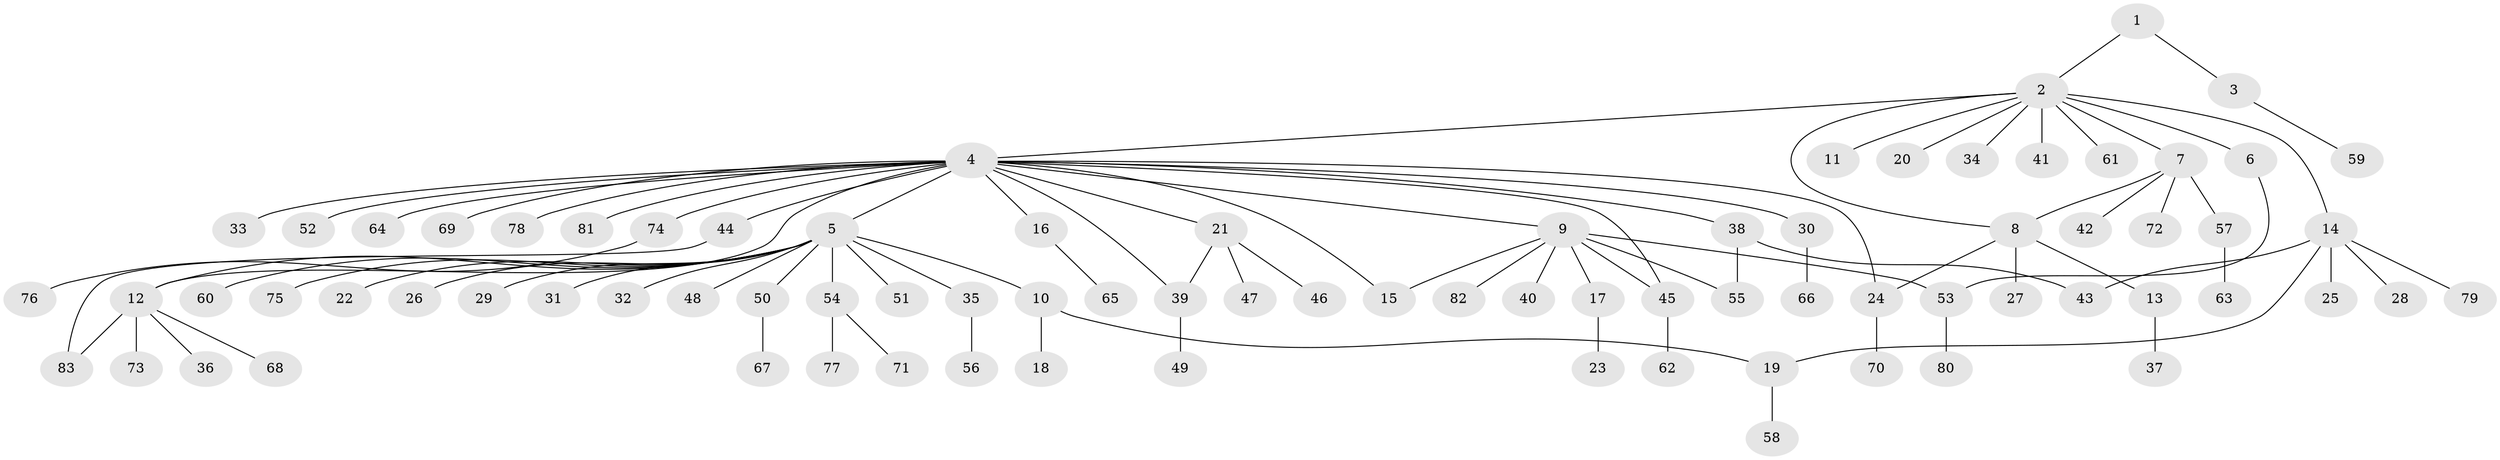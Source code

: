 // Generated by graph-tools (version 1.1) at 2025/14/03/09/25 04:14:30]
// undirected, 83 vertices, 93 edges
graph export_dot {
graph [start="1"]
  node [color=gray90,style=filled];
  1;
  2;
  3;
  4;
  5;
  6;
  7;
  8;
  9;
  10;
  11;
  12;
  13;
  14;
  15;
  16;
  17;
  18;
  19;
  20;
  21;
  22;
  23;
  24;
  25;
  26;
  27;
  28;
  29;
  30;
  31;
  32;
  33;
  34;
  35;
  36;
  37;
  38;
  39;
  40;
  41;
  42;
  43;
  44;
  45;
  46;
  47;
  48;
  49;
  50;
  51;
  52;
  53;
  54;
  55;
  56;
  57;
  58;
  59;
  60;
  61;
  62;
  63;
  64;
  65;
  66;
  67;
  68;
  69;
  70;
  71;
  72;
  73;
  74;
  75;
  76;
  77;
  78;
  79;
  80;
  81;
  82;
  83;
  1 -- 2;
  1 -- 3;
  2 -- 4;
  2 -- 6;
  2 -- 7;
  2 -- 8;
  2 -- 11;
  2 -- 14;
  2 -- 20;
  2 -- 34;
  2 -- 41;
  2 -- 61;
  3 -- 59;
  4 -- 5;
  4 -- 9;
  4 -- 12;
  4 -- 15;
  4 -- 16;
  4 -- 21;
  4 -- 24;
  4 -- 30;
  4 -- 33;
  4 -- 38;
  4 -- 39;
  4 -- 44;
  4 -- 45;
  4 -- 52;
  4 -- 64;
  4 -- 69;
  4 -- 74;
  4 -- 78;
  4 -- 81;
  5 -- 10;
  5 -- 12;
  5 -- 22;
  5 -- 26;
  5 -- 29;
  5 -- 31;
  5 -- 32;
  5 -- 35;
  5 -- 48;
  5 -- 50;
  5 -- 51;
  5 -- 54;
  5 -- 60;
  5 -- 75;
  6 -- 53;
  7 -- 8;
  7 -- 42;
  7 -- 57;
  7 -- 72;
  8 -- 13;
  8 -- 24;
  8 -- 27;
  9 -- 15;
  9 -- 17;
  9 -- 40;
  9 -- 45;
  9 -- 53;
  9 -- 55;
  9 -- 82;
  10 -- 18;
  10 -- 19;
  12 -- 36;
  12 -- 68;
  12 -- 73;
  12 -- 83;
  13 -- 37;
  14 -- 19;
  14 -- 25;
  14 -- 28;
  14 -- 43;
  14 -- 79;
  16 -- 65;
  17 -- 23;
  19 -- 58;
  21 -- 39;
  21 -- 46;
  21 -- 47;
  24 -- 70;
  30 -- 66;
  35 -- 56;
  38 -- 43;
  38 -- 55;
  39 -- 49;
  44 -- 83;
  45 -- 62;
  50 -- 67;
  53 -- 80;
  54 -- 71;
  54 -- 77;
  57 -- 63;
  74 -- 76;
}
